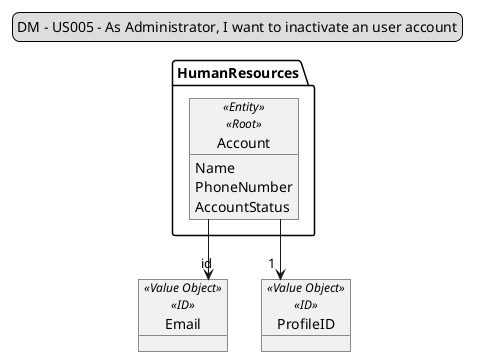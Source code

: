 @startuml

legend top
DM - US005 - As Administrator, I want to inactivate an user account
end legend

skinparam linetype ortho



'HumanResources Aggregate'
package HumanResources {
    object "Account" as Account <<Entity>> <<Root>> {
    Name
    PhoneNumber
    AccountStatus
    }
}
object "Email" as AccountID <<Value Object>> \n <<ID>> {
}

object "ProfileID" as ProfileID <<Value Object>> \n <<ID>> {
}

Account " " -d-> "id" "AccountID"
Account " " -d-> "1" "ProfileID"

@enduml
